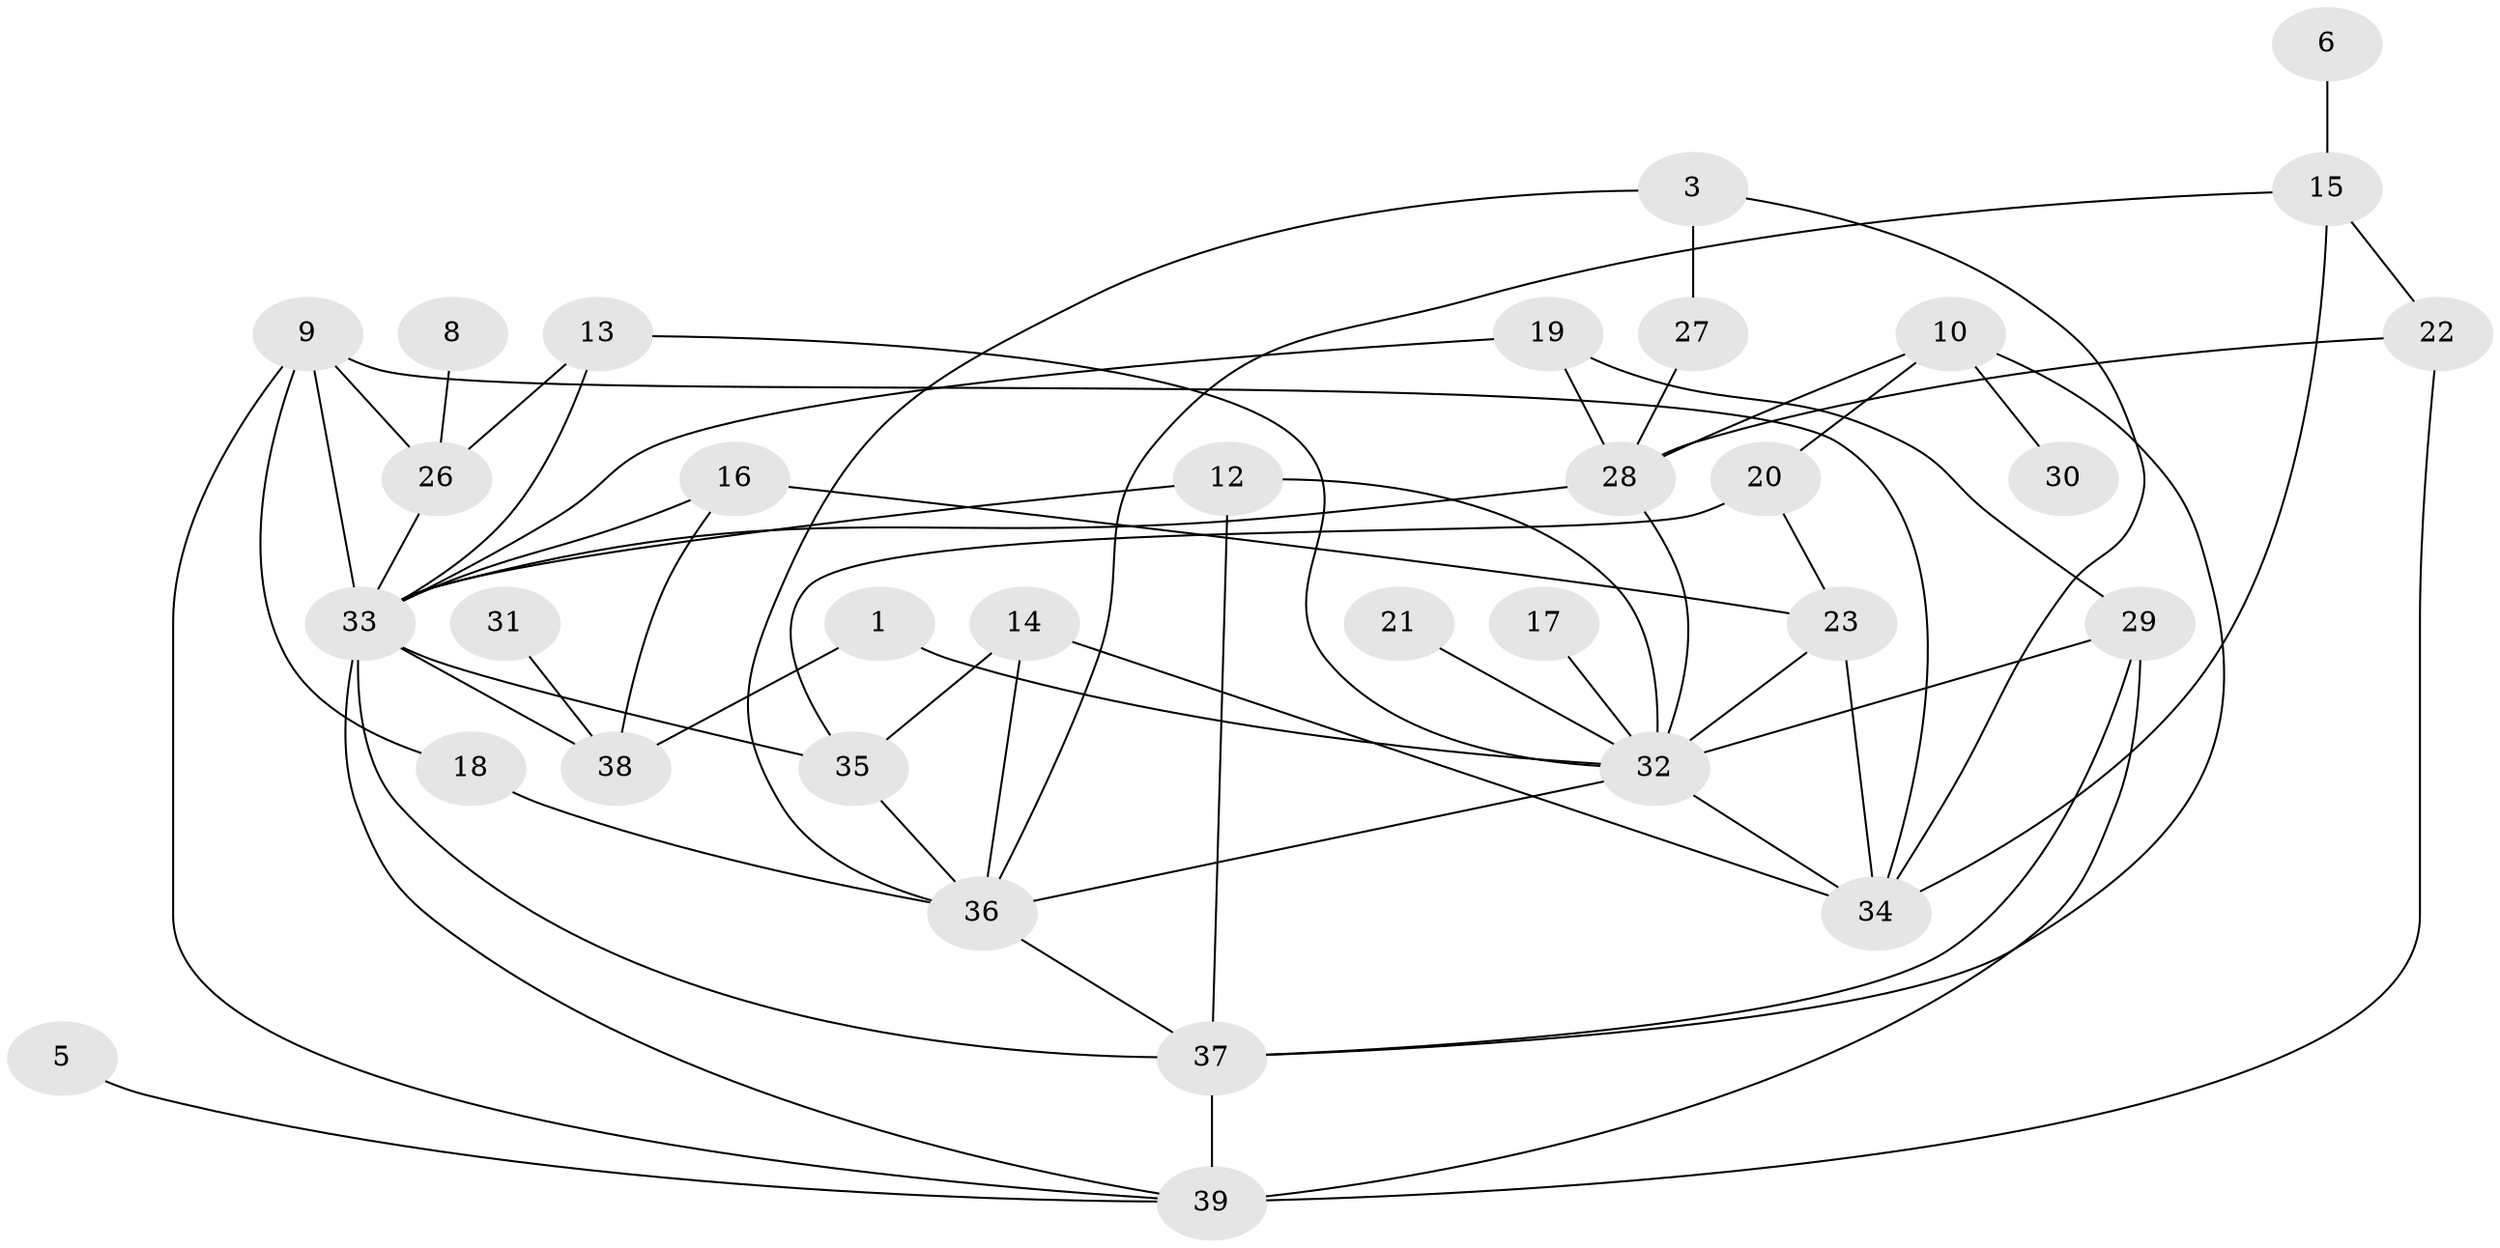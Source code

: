 // original degree distribution, {4: 0.18181818181818182, 1: 0.19480519480519481, 2: 0.16883116883116883, 3: 0.2597402597402597, 6: 0.025974025974025976, 0: 0.07792207792207792, 5: 0.09090909090909091}
// Generated by graph-tools (version 1.1) at 2025/25/03/09/25 03:25:15]
// undirected, 33 vertices, 61 edges
graph export_dot {
graph [start="1"]
  node [color=gray90,style=filled];
  1;
  3;
  5;
  6;
  8;
  9;
  10;
  12;
  13;
  14;
  15;
  16;
  17;
  18;
  19;
  20;
  21;
  22;
  23;
  26;
  27;
  28;
  29;
  30;
  31;
  32;
  33;
  34;
  35;
  36;
  37;
  38;
  39;
  1 -- 32 [weight=1.0];
  1 -- 38 [weight=1.0];
  3 -- 27 [weight=1.0];
  3 -- 34 [weight=1.0];
  3 -- 36 [weight=1.0];
  5 -- 39 [weight=1.0];
  6 -- 15 [weight=1.0];
  8 -- 26 [weight=1.0];
  9 -- 18 [weight=1.0];
  9 -- 26 [weight=1.0];
  9 -- 33 [weight=2.0];
  9 -- 34 [weight=1.0];
  9 -- 39 [weight=1.0];
  10 -- 20 [weight=1.0];
  10 -- 28 [weight=1.0];
  10 -- 30 [weight=1.0];
  10 -- 37 [weight=1.0];
  12 -- 32 [weight=2.0];
  12 -- 33 [weight=1.0];
  12 -- 37 [weight=1.0];
  13 -- 26 [weight=1.0];
  13 -- 32 [weight=1.0];
  13 -- 33 [weight=1.0];
  14 -- 34 [weight=1.0];
  14 -- 35 [weight=1.0];
  14 -- 36 [weight=1.0];
  15 -- 22 [weight=1.0];
  15 -- 34 [weight=1.0];
  15 -- 36 [weight=1.0];
  16 -- 23 [weight=1.0];
  16 -- 33 [weight=1.0];
  16 -- 38 [weight=1.0];
  17 -- 32 [weight=1.0];
  18 -- 36 [weight=1.0];
  19 -- 28 [weight=1.0];
  19 -- 29 [weight=1.0];
  19 -- 33 [weight=1.0];
  20 -- 23 [weight=1.0];
  20 -- 35 [weight=1.0];
  21 -- 32 [weight=1.0];
  22 -- 28 [weight=1.0];
  22 -- 39 [weight=1.0];
  23 -- 32 [weight=1.0];
  23 -- 34 [weight=1.0];
  26 -- 33 [weight=1.0];
  27 -- 28 [weight=1.0];
  28 -- 32 [weight=1.0];
  28 -- 33 [weight=1.0];
  29 -- 32 [weight=1.0];
  29 -- 37 [weight=1.0];
  29 -- 39 [weight=2.0];
  31 -- 38 [weight=1.0];
  32 -- 34 [weight=1.0];
  32 -- 36 [weight=1.0];
  33 -- 35 [weight=1.0];
  33 -- 37 [weight=1.0];
  33 -- 38 [weight=1.0];
  33 -- 39 [weight=1.0];
  35 -- 36 [weight=1.0];
  36 -- 37 [weight=1.0];
  37 -- 39 [weight=1.0];
}
